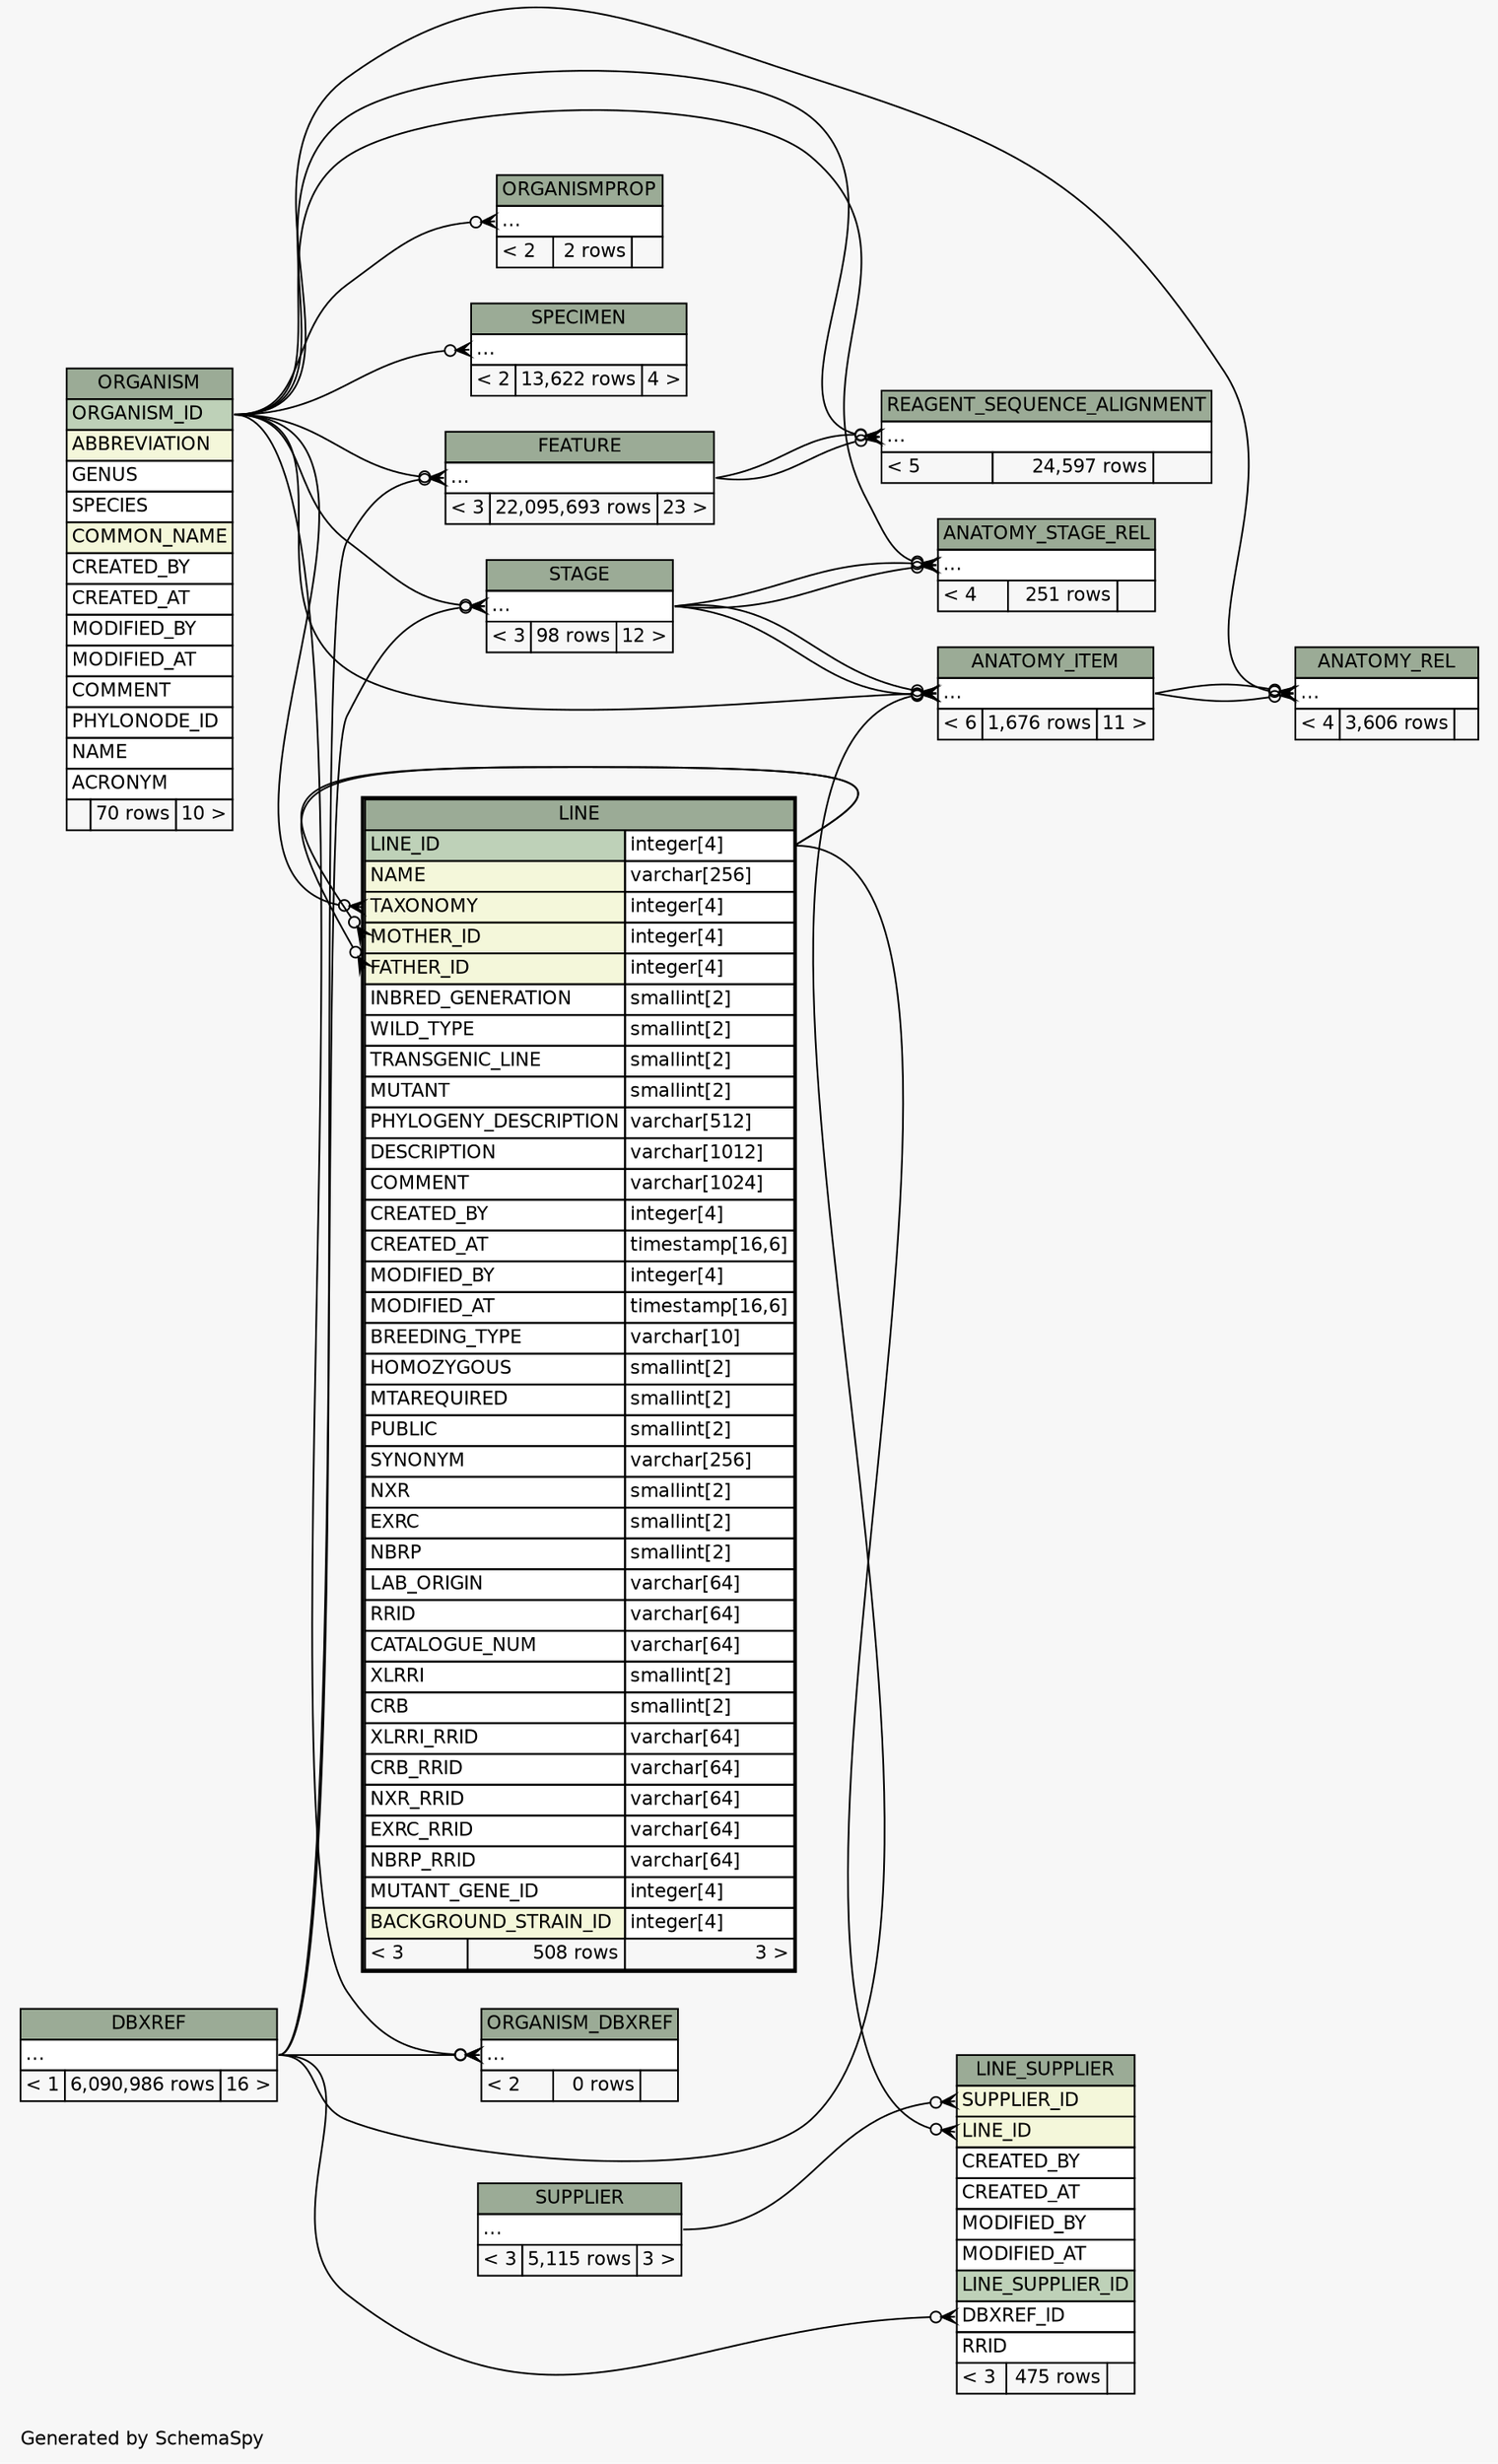 // dot 2.38.0 on Windows 10 10.0
// SchemaSpy rev Unknown
digraph "twoDegreesRelationshipsDiagram" {
  graph [
    rankdir="RL"
    bgcolor="#f7f7f7"
    label="\nGenerated by SchemaSpy"
    labeljust="l"
    nodesep="0.18"
    ranksep="0.46"
    fontname="Helvetica"
    fontsize="11"
  ];
  node [
    fontname="Helvetica"
    fontsize="11"
    shape="plaintext"
  ];
  edge [
    arrowsize="0.8"
  ];
  "ANATOMY_ITEM":"elipses":w -> "DBXREF":"elipses":e [arrowhead=none dir=back arrowtail=crowodot];
  "ANATOMY_ITEM":"elipses":w -> "STAGE":"elipses":e [arrowhead=none dir=back arrowtail=crowodot];
  "ANATOMY_ITEM":"elipses":w -> "ORGANISM":"ORGANISM_ID":e [arrowhead=none dir=back arrowtail=crowodot];
  "ANATOMY_ITEM":"elipses":w -> "STAGE":"elipses":e [arrowhead=none dir=back arrowtail=crowodot];
  "ANATOMY_REL":"elipses":w -> "ANATOMY_ITEM":"elipses":e [arrowhead=none dir=back arrowtail=crowodot];
  "ANATOMY_REL":"elipses":w -> "ORGANISM":"ORGANISM_ID":e [arrowhead=none dir=back arrowtail=crowodot];
  "ANATOMY_REL":"elipses":w -> "ANATOMY_ITEM":"elipses":e [arrowhead=none dir=back arrowtail=crowodot];
  "ANATOMY_STAGE_REL":"elipses":w -> "STAGE":"elipses":e [arrowhead=none dir=back arrowtail=crowodot];
  "ANATOMY_STAGE_REL":"elipses":w -> "ORGANISM":"ORGANISM_ID":e [arrowhead=none dir=back arrowtail=crowodot];
  "ANATOMY_STAGE_REL":"elipses":w -> "STAGE":"elipses":e [arrowhead=none dir=back arrowtail=crowodot];
  "FEATURE":"elipses":w -> "DBXREF":"elipses":e [arrowhead=none dir=back arrowtail=crowodot];
  "FEATURE":"elipses":w -> "ORGANISM":"ORGANISM_ID":e [arrowhead=none dir=back arrowtail=crowodot];
  "LINE":"FATHER_ID":w -> "LINE":"LINE_ID.type":e [arrowhead=none dir=back arrowtail=crowodot];
  "LINE":"MOTHER_ID":w -> "LINE":"LINE_ID.type":e [arrowhead=none dir=back arrowtail=crowodot];
  "LINE":"TAXONOMY":w -> "ORGANISM":"ORGANISM_ID":e [arrowhead=none dir=back arrowtail=crowodot];
  "LINE_SUPPLIER":"DBXREF_ID":w -> "DBXREF":"elipses":e [arrowhead=none dir=back arrowtail=crowodot];
  "LINE_SUPPLIER":"LINE_ID":w -> "LINE":"LINE_ID.type":e [arrowhead=none dir=back arrowtail=crowodot];
  "LINE_SUPPLIER":"SUPPLIER_ID":w -> "SUPPLIER":"elipses":e [arrowhead=none dir=back arrowtail=crowodot];
  "ORGANISM_DBXREF":"elipses":w -> "DBXREF":"elipses":e [arrowhead=none dir=back arrowtail=crowodot];
  "ORGANISM_DBXREF":"elipses":w -> "ORGANISM":"ORGANISM_ID":e [arrowhead=none dir=back arrowtail=crowodot];
  "ORGANISMPROP":"elipses":w -> "ORGANISM":"ORGANISM_ID":e [arrowhead=none dir=back arrowtail=crowodot];
  "REAGENT_SEQUENCE_ALIGNMENT":"elipses":w -> "FEATURE":"elipses":e [arrowhead=none dir=back arrowtail=crowodot];
  "REAGENT_SEQUENCE_ALIGNMENT":"elipses":w -> "FEATURE":"elipses":e [arrowhead=none dir=back arrowtail=crowodot];
  "REAGENT_SEQUENCE_ALIGNMENT":"elipses":w -> "ORGANISM":"ORGANISM_ID":e [arrowhead=none dir=back arrowtail=crowodot];
  "SPECIMEN":"elipses":w -> "ORGANISM":"ORGANISM_ID":e [arrowhead=none dir=back arrowtail=crowodot];
  "STAGE":"elipses":w -> "DBXREF":"elipses":e [arrowhead=none dir=back arrowtail=crowodot];
  "STAGE":"elipses":w -> "ORGANISM":"ORGANISM_ID":e [arrowhead=none dir=back arrowtail=crowodot];
  "ANATOMY_ITEM" [
    label=<
    <TABLE BORDER="0" CELLBORDER="1" CELLSPACING="0" BGCOLOR="#ffffff">
      <TR><TD COLSPAN="3" BGCOLOR="#9bab96" ALIGN="CENTER">ANATOMY_ITEM</TD></TR>
      <TR><TD PORT="elipses" COLSPAN="3" ALIGN="LEFT">...</TD></TR>
      <TR><TD ALIGN="LEFT" BGCOLOR="#f7f7f7">&lt; 6</TD><TD ALIGN="RIGHT" BGCOLOR="#f7f7f7">1,676 rows</TD><TD ALIGN="RIGHT" BGCOLOR="#f7f7f7">11 &gt;</TD></TR>
    </TABLE>>
    URL="ANATOMY_ITEM.html"
    tooltip="ANATOMY_ITEM"
  ];
  "ANATOMY_REL" [
    label=<
    <TABLE BORDER="0" CELLBORDER="1" CELLSPACING="0" BGCOLOR="#ffffff">
      <TR><TD COLSPAN="3" BGCOLOR="#9bab96" ALIGN="CENTER">ANATOMY_REL</TD></TR>
      <TR><TD PORT="elipses" COLSPAN="3" ALIGN="LEFT">...</TD></TR>
      <TR><TD ALIGN="LEFT" BGCOLOR="#f7f7f7">&lt; 4</TD><TD ALIGN="RIGHT" BGCOLOR="#f7f7f7">3,606 rows</TD><TD ALIGN="RIGHT" BGCOLOR="#f7f7f7">  </TD></TR>
    </TABLE>>
    URL="ANATOMY_REL.html"
    tooltip="ANATOMY_REL"
  ];
  "ANATOMY_STAGE_REL" [
    label=<
    <TABLE BORDER="0" CELLBORDER="1" CELLSPACING="0" BGCOLOR="#ffffff">
      <TR><TD COLSPAN="3" BGCOLOR="#9bab96" ALIGN="CENTER">ANATOMY_STAGE_REL</TD></TR>
      <TR><TD PORT="elipses" COLSPAN="3" ALIGN="LEFT">...</TD></TR>
      <TR><TD ALIGN="LEFT" BGCOLOR="#f7f7f7">&lt; 4</TD><TD ALIGN="RIGHT" BGCOLOR="#f7f7f7">251 rows</TD><TD ALIGN="RIGHT" BGCOLOR="#f7f7f7">  </TD></TR>
    </TABLE>>
    URL="ANATOMY_STAGE_REL.html"
    tooltip="ANATOMY_STAGE_REL"
  ];
  "DBXREF" [
    label=<
    <TABLE BORDER="0" CELLBORDER="1" CELLSPACING="0" BGCOLOR="#ffffff">
      <TR><TD COLSPAN="3" BGCOLOR="#9bab96" ALIGN="CENTER">DBXREF</TD></TR>
      <TR><TD PORT="elipses" COLSPAN="3" ALIGN="LEFT">...</TD></TR>
      <TR><TD ALIGN="LEFT" BGCOLOR="#f7f7f7">&lt; 1</TD><TD ALIGN="RIGHT" BGCOLOR="#f7f7f7">6,090,986 rows</TD><TD ALIGN="RIGHT" BGCOLOR="#f7f7f7">16 &gt;</TD></TR>
    </TABLE>>
    URL="DBXREF.html"
    tooltip="DBXREF"
  ];
  "FEATURE" [
    label=<
    <TABLE BORDER="0" CELLBORDER="1" CELLSPACING="0" BGCOLOR="#ffffff">
      <TR><TD COLSPAN="3" BGCOLOR="#9bab96" ALIGN="CENTER">FEATURE</TD></TR>
      <TR><TD PORT="elipses" COLSPAN="3" ALIGN="LEFT">...</TD></TR>
      <TR><TD ALIGN="LEFT" BGCOLOR="#f7f7f7">&lt; 3</TD><TD ALIGN="RIGHT" BGCOLOR="#f7f7f7">22,095,693 rows</TD><TD ALIGN="RIGHT" BGCOLOR="#f7f7f7">23 &gt;</TD></TR>
    </TABLE>>
    URL="FEATURE.html"
    tooltip="FEATURE"
  ];
  "LINE" [
    label=<
    <TABLE BORDER="2" CELLBORDER="1" CELLSPACING="0" BGCOLOR="#ffffff">
      <TR><TD COLSPAN="3" BGCOLOR="#9bab96" ALIGN="CENTER">LINE</TD></TR>
      <TR><TD PORT="LINE_ID" COLSPAN="2" BGCOLOR="#bed1b8" ALIGN="LEFT">LINE_ID</TD><TD PORT="LINE_ID.type" ALIGN="LEFT">integer[4]</TD></TR>
      <TR><TD PORT="NAME" COLSPAN="2" BGCOLOR="#f4f7da" ALIGN="LEFT">NAME</TD><TD PORT="NAME.type" ALIGN="LEFT">varchar[256]</TD></TR>
      <TR><TD PORT="TAXONOMY" COLSPAN="2" BGCOLOR="#f4f7da" ALIGN="LEFT">TAXONOMY</TD><TD PORT="TAXONOMY.type" ALIGN="LEFT">integer[4]</TD></TR>
      <TR><TD PORT="MOTHER_ID" COLSPAN="2" BGCOLOR="#f4f7da" ALIGN="LEFT">MOTHER_ID</TD><TD PORT="MOTHER_ID.type" ALIGN="LEFT">integer[4]</TD></TR>
      <TR><TD PORT="FATHER_ID" COLSPAN="2" BGCOLOR="#f4f7da" ALIGN="LEFT">FATHER_ID</TD><TD PORT="FATHER_ID.type" ALIGN="LEFT">integer[4]</TD></TR>
      <TR><TD PORT="INBRED_GENERATION" COLSPAN="2" ALIGN="LEFT">INBRED_GENERATION</TD><TD PORT="INBRED_GENERATION.type" ALIGN="LEFT">smallint[2]</TD></TR>
      <TR><TD PORT="WILD_TYPE" COLSPAN="2" ALIGN="LEFT">WILD_TYPE</TD><TD PORT="WILD_TYPE.type" ALIGN="LEFT">smallint[2]</TD></TR>
      <TR><TD PORT="TRANSGENIC_LINE" COLSPAN="2" ALIGN="LEFT">TRANSGENIC_LINE</TD><TD PORT="TRANSGENIC_LINE.type" ALIGN="LEFT">smallint[2]</TD></TR>
      <TR><TD PORT="MUTANT" COLSPAN="2" ALIGN="LEFT">MUTANT</TD><TD PORT="MUTANT.type" ALIGN="LEFT">smallint[2]</TD></TR>
      <TR><TD PORT="PHYLOGENY_DESCRIPTION" COLSPAN="2" ALIGN="LEFT">PHYLOGENY_DESCRIPTION</TD><TD PORT="PHYLOGENY_DESCRIPTION.type" ALIGN="LEFT">varchar[512]</TD></TR>
      <TR><TD PORT="DESCRIPTION" COLSPAN="2" ALIGN="LEFT">DESCRIPTION</TD><TD PORT="DESCRIPTION.type" ALIGN="LEFT">varchar[1012]</TD></TR>
      <TR><TD PORT="COMMENT" COLSPAN="2" ALIGN="LEFT">COMMENT</TD><TD PORT="COMMENT.type" ALIGN="LEFT">varchar[1024]</TD></TR>
      <TR><TD PORT="CREATED_BY" COLSPAN="2" ALIGN="LEFT">CREATED_BY</TD><TD PORT="CREATED_BY.type" ALIGN="LEFT">integer[4]</TD></TR>
      <TR><TD PORT="CREATED_AT" COLSPAN="2" ALIGN="LEFT">CREATED_AT</TD><TD PORT="CREATED_AT.type" ALIGN="LEFT">timestamp[16,6]</TD></TR>
      <TR><TD PORT="MODIFIED_BY" COLSPAN="2" ALIGN="LEFT">MODIFIED_BY</TD><TD PORT="MODIFIED_BY.type" ALIGN="LEFT">integer[4]</TD></TR>
      <TR><TD PORT="MODIFIED_AT" COLSPAN="2" ALIGN="LEFT">MODIFIED_AT</TD><TD PORT="MODIFIED_AT.type" ALIGN="LEFT">timestamp[16,6]</TD></TR>
      <TR><TD PORT="BREEDING_TYPE" COLSPAN="2" ALIGN="LEFT">BREEDING_TYPE</TD><TD PORT="BREEDING_TYPE.type" ALIGN="LEFT">varchar[10]</TD></TR>
      <TR><TD PORT="HOMOZYGOUS" COLSPAN="2" ALIGN="LEFT">HOMOZYGOUS</TD><TD PORT="HOMOZYGOUS.type" ALIGN="LEFT">smallint[2]</TD></TR>
      <TR><TD PORT="MTAREQUIRED" COLSPAN="2" ALIGN="LEFT">MTAREQUIRED</TD><TD PORT="MTAREQUIRED.type" ALIGN="LEFT">smallint[2]</TD></TR>
      <TR><TD PORT="PUBLIC" COLSPAN="2" ALIGN="LEFT">PUBLIC</TD><TD PORT="PUBLIC.type" ALIGN="LEFT">smallint[2]</TD></TR>
      <TR><TD PORT="SYNONYM" COLSPAN="2" ALIGN="LEFT">SYNONYM</TD><TD PORT="SYNONYM.type" ALIGN="LEFT">varchar[256]</TD></TR>
      <TR><TD PORT="NXR" COLSPAN="2" ALIGN="LEFT">NXR</TD><TD PORT="NXR.type" ALIGN="LEFT">smallint[2]</TD></TR>
      <TR><TD PORT="EXRC" COLSPAN="2" ALIGN="LEFT">EXRC</TD><TD PORT="EXRC.type" ALIGN="LEFT">smallint[2]</TD></TR>
      <TR><TD PORT="NBRP" COLSPAN="2" ALIGN="LEFT">NBRP</TD><TD PORT="NBRP.type" ALIGN="LEFT">smallint[2]</TD></TR>
      <TR><TD PORT="LAB_ORIGIN" COLSPAN="2" ALIGN="LEFT">LAB_ORIGIN</TD><TD PORT="LAB_ORIGIN.type" ALIGN="LEFT">varchar[64]</TD></TR>
      <TR><TD PORT="RRID" COLSPAN="2" ALIGN="LEFT">RRID</TD><TD PORT="RRID.type" ALIGN="LEFT">varchar[64]</TD></TR>
      <TR><TD PORT="CATALOGUE_NUM" COLSPAN="2" ALIGN="LEFT">CATALOGUE_NUM</TD><TD PORT="CATALOGUE_NUM.type" ALIGN="LEFT">varchar[64]</TD></TR>
      <TR><TD PORT="XLRRI" COLSPAN="2" ALIGN="LEFT">XLRRI</TD><TD PORT="XLRRI.type" ALIGN="LEFT">smallint[2]</TD></TR>
      <TR><TD PORT="CRB" COLSPAN="2" ALIGN="LEFT">CRB</TD><TD PORT="CRB.type" ALIGN="LEFT">smallint[2]</TD></TR>
      <TR><TD PORT="XLRRI_RRID" COLSPAN="2" ALIGN="LEFT">XLRRI_RRID</TD><TD PORT="XLRRI_RRID.type" ALIGN="LEFT">varchar[64]</TD></TR>
      <TR><TD PORT="CRB_RRID" COLSPAN="2" ALIGN="LEFT">CRB_RRID</TD><TD PORT="CRB_RRID.type" ALIGN="LEFT">varchar[64]</TD></TR>
      <TR><TD PORT="NXR_RRID" COLSPAN="2" ALIGN="LEFT">NXR_RRID</TD><TD PORT="NXR_RRID.type" ALIGN="LEFT">varchar[64]</TD></TR>
      <TR><TD PORT="EXRC_RRID" COLSPAN="2" ALIGN="LEFT">EXRC_RRID</TD><TD PORT="EXRC_RRID.type" ALIGN="LEFT">varchar[64]</TD></TR>
      <TR><TD PORT="NBRP_RRID" COLSPAN="2" ALIGN="LEFT">NBRP_RRID</TD><TD PORT="NBRP_RRID.type" ALIGN="LEFT">varchar[64]</TD></TR>
      <TR><TD PORT="MUTANT_GENE_ID" COLSPAN="2" ALIGN="LEFT">MUTANT_GENE_ID</TD><TD PORT="MUTANT_GENE_ID.type" ALIGN="LEFT">integer[4]</TD></TR>
      <TR><TD PORT="BACKGROUND_STRAIN_ID" COLSPAN="2" BGCOLOR="#f4f7da" ALIGN="LEFT">BACKGROUND_STRAIN_ID</TD><TD PORT="BACKGROUND_STRAIN_ID.type" ALIGN="LEFT">integer[4]</TD></TR>
      <TR><TD ALIGN="LEFT" BGCOLOR="#f7f7f7">&lt; 3</TD><TD ALIGN="RIGHT" BGCOLOR="#f7f7f7">508 rows</TD><TD ALIGN="RIGHT" BGCOLOR="#f7f7f7">3 &gt;</TD></TR>
    </TABLE>>
    URL="LINE.html"
    tooltip="LINE"
  ];
  "LINE_SUPPLIER" [
    label=<
    <TABLE BORDER="0" CELLBORDER="1" CELLSPACING="0" BGCOLOR="#ffffff">
      <TR><TD COLSPAN="3" BGCOLOR="#9bab96" ALIGN="CENTER">LINE_SUPPLIER</TD></TR>
      <TR><TD PORT="SUPPLIER_ID" COLSPAN="3" BGCOLOR="#f4f7da" ALIGN="LEFT">SUPPLIER_ID</TD></TR>
      <TR><TD PORT="LINE_ID" COLSPAN="3" BGCOLOR="#f4f7da" ALIGN="LEFT">LINE_ID</TD></TR>
      <TR><TD PORT="CREATED_BY" COLSPAN="3" ALIGN="LEFT">CREATED_BY</TD></TR>
      <TR><TD PORT="CREATED_AT" COLSPAN="3" ALIGN="LEFT">CREATED_AT</TD></TR>
      <TR><TD PORT="MODIFIED_BY" COLSPAN="3" ALIGN="LEFT">MODIFIED_BY</TD></TR>
      <TR><TD PORT="MODIFIED_AT" COLSPAN="3" ALIGN="LEFT">MODIFIED_AT</TD></TR>
      <TR><TD PORT="LINE_SUPPLIER_ID" COLSPAN="3" BGCOLOR="#bed1b8" ALIGN="LEFT">LINE_SUPPLIER_ID</TD></TR>
      <TR><TD PORT="DBXREF_ID" COLSPAN="3" ALIGN="LEFT">DBXREF_ID</TD></TR>
      <TR><TD PORT="RRID" COLSPAN="3" ALIGN="LEFT">RRID</TD></TR>
      <TR><TD ALIGN="LEFT" BGCOLOR="#f7f7f7">&lt; 3</TD><TD ALIGN="RIGHT" BGCOLOR="#f7f7f7">475 rows</TD><TD ALIGN="RIGHT" BGCOLOR="#f7f7f7">  </TD></TR>
    </TABLE>>
    URL="LINE_SUPPLIER.html"
    tooltip="LINE_SUPPLIER"
  ];
  "ORGANISM" [
    label=<
    <TABLE BORDER="0" CELLBORDER="1" CELLSPACING="0" BGCOLOR="#ffffff">
      <TR><TD COLSPAN="3" BGCOLOR="#9bab96" ALIGN="CENTER">ORGANISM</TD></TR>
      <TR><TD PORT="ORGANISM_ID" COLSPAN="3" BGCOLOR="#bed1b8" ALIGN="LEFT">ORGANISM_ID</TD></TR>
      <TR><TD PORT="ABBREVIATION" COLSPAN="3" BGCOLOR="#f4f7da" ALIGN="LEFT">ABBREVIATION</TD></TR>
      <TR><TD PORT="GENUS" COLSPAN="3" ALIGN="LEFT">GENUS</TD></TR>
      <TR><TD PORT="SPECIES" COLSPAN="3" ALIGN="LEFT">SPECIES</TD></TR>
      <TR><TD PORT="COMMON_NAME" COLSPAN="3" BGCOLOR="#f4f7da" ALIGN="LEFT">COMMON_NAME</TD></TR>
      <TR><TD PORT="CREATED_BY" COLSPAN="3" ALIGN="LEFT">CREATED_BY</TD></TR>
      <TR><TD PORT="CREATED_AT" COLSPAN="3" ALIGN="LEFT">CREATED_AT</TD></TR>
      <TR><TD PORT="MODIFIED_BY" COLSPAN="3" ALIGN="LEFT">MODIFIED_BY</TD></TR>
      <TR><TD PORT="MODIFIED_AT" COLSPAN="3" ALIGN="LEFT">MODIFIED_AT</TD></TR>
      <TR><TD PORT="COMMENT" COLSPAN="3" ALIGN="LEFT">COMMENT</TD></TR>
      <TR><TD PORT="PHYLONODE_ID" COLSPAN="3" ALIGN="LEFT">PHYLONODE_ID</TD></TR>
      <TR><TD PORT="NAME" COLSPAN="3" ALIGN="LEFT">NAME</TD></TR>
      <TR><TD PORT="ACRONYM" COLSPAN="3" ALIGN="LEFT">ACRONYM</TD></TR>
      <TR><TD ALIGN="LEFT" BGCOLOR="#f7f7f7">  </TD><TD ALIGN="RIGHT" BGCOLOR="#f7f7f7">70 rows</TD><TD ALIGN="RIGHT" BGCOLOR="#f7f7f7">10 &gt;</TD></TR>
    </TABLE>>
    URL="ORGANISM.html"
    tooltip="ORGANISM"
  ];
  "ORGANISM_DBXREF" [
    label=<
    <TABLE BORDER="0" CELLBORDER="1" CELLSPACING="0" BGCOLOR="#ffffff">
      <TR><TD COLSPAN="3" BGCOLOR="#9bab96" ALIGN="CENTER">ORGANISM_DBXREF</TD></TR>
      <TR><TD PORT="elipses" COLSPAN="3" ALIGN="LEFT">...</TD></TR>
      <TR><TD ALIGN="LEFT" BGCOLOR="#f7f7f7">&lt; 2</TD><TD ALIGN="RIGHT" BGCOLOR="#f7f7f7">0 rows</TD><TD ALIGN="RIGHT" BGCOLOR="#f7f7f7">  </TD></TR>
    </TABLE>>
    URL="ORGANISM_DBXREF.html"
    tooltip="ORGANISM_DBXREF"
  ];
  "ORGANISMPROP" [
    label=<
    <TABLE BORDER="0" CELLBORDER="1" CELLSPACING="0" BGCOLOR="#ffffff">
      <TR><TD COLSPAN="3" BGCOLOR="#9bab96" ALIGN="CENTER">ORGANISMPROP</TD></TR>
      <TR><TD PORT="elipses" COLSPAN="3" ALIGN="LEFT">...</TD></TR>
      <TR><TD ALIGN="LEFT" BGCOLOR="#f7f7f7">&lt; 2</TD><TD ALIGN="RIGHT" BGCOLOR="#f7f7f7">2 rows</TD><TD ALIGN="RIGHT" BGCOLOR="#f7f7f7">  </TD></TR>
    </TABLE>>
    URL="ORGANISMPROP.html"
    tooltip="ORGANISMPROP"
  ];
  "REAGENT_SEQUENCE_ALIGNMENT" [
    label=<
    <TABLE BORDER="0" CELLBORDER="1" CELLSPACING="0" BGCOLOR="#ffffff">
      <TR><TD COLSPAN="3" BGCOLOR="#9bab96" ALIGN="CENTER">REAGENT_SEQUENCE_ALIGNMENT</TD></TR>
      <TR><TD PORT="elipses" COLSPAN="3" ALIGN="LEFT">...</TD></TR>
      <TR><TD ALIGN="LEFT" BGCOLOR="#f7f7f7">&lt; 5</TD><TD ALIGN="RIGHT" BGCOLOR="#f7f7f7">24,597 rows</TD><TD ALIGN="RIGHT" BGCOLOR="#f7f7f7">  </TD></TR>
    </TABLE>>
    URL="REAGENT_SEQUENCE_ALIGNMENT.html"
    tooltip="REAGENT_SEQUENCE_ALIGNMENT"
  ];
  "SPECIMEN" [
    label=<
    <TABLE BORDER="0" CELLBORDER="1" CELLSPACING="0" BGCOLOR="#ffffff">
      <TR><TD COLSPAN="3" BGCOLOR="#9bab96" ALIGN="CENTER">SPECIMEN</TD></TR>
      <TR><TD PORT="elipses" COLSPAN="3" ALIGN="LEFT">...</TD></TR>
      <TR><TD ALIGN="LEFT" BGCOLOR="#f7f7f7">&lt; 2</TD><TD ALIGN="RIGHT" BGCOLOR="#f7f7f7">13,622 rows</TD><TD ALIGN="RIGHT" BGCOLOR="#f7f7f7">4 &gt;</TD></TR>
    </TABLE>>
    URL="SPECIMEN.html"
    tooltip="SPECIMEN"
  ];
  "STAGE" [
    label=<
    <TABLE BORDER="0" CELLBORDER="1" CELLSPACING="0" BGCOLOR="#ffffff">
      <TR><TD COLSPAN="3" BGCOLOR="#9bab96" ALIGN="CENTER">STAGE</TD></TR>
      <TR><TD PORT="elipses" COLSPAN="3" ALIGN="LEFT">...</TD></TR>
      <TR><TD ALIGN="LEFT" BGCOLOR="#f7f7f7">&lt; 3</TD><TD ALIGN="RIGHT" BGCOLOR="#f7f7f7">98 rows</TD><TD ALIGN="RIGHT" BGCOLOR="#f7f7f7">12 &gt;</TD></TR>
    </TABLE>>
    URL="STAGE.html"
    tooltip="STAGE"
  ];
  "SUPPLIER" [
    label=<
    <TABLE BORDER="0" CELLBORDER="1" CELLSPACING="0" BGCOLOR="#ffffff">
      <TR><TD COLSPAN="3" BGCOLOR="#9bab96" ALIGN="CENTER">SUPPLIER</TD></TR>
      <TR><TD PORT="elipses" COLSPAN="3" ALIGN="LEFT">...</TD></TR>
      <TR><TD ALIGN="LEFT" BGCOLOR="#f7f7f7">&lt; 3</TD><TD ALIGN="RIGHT" BGCOLOR="#f7f7f7">5,115 rows</TD><TD ALIGN="RIGHT" BGCOLOR="#f7f7f7">3 &gt;</TD></TR>
    </TABLE>>
    URL="SUPPLIER.html"
    tooltip="SUPPLIER"
  ];
}
